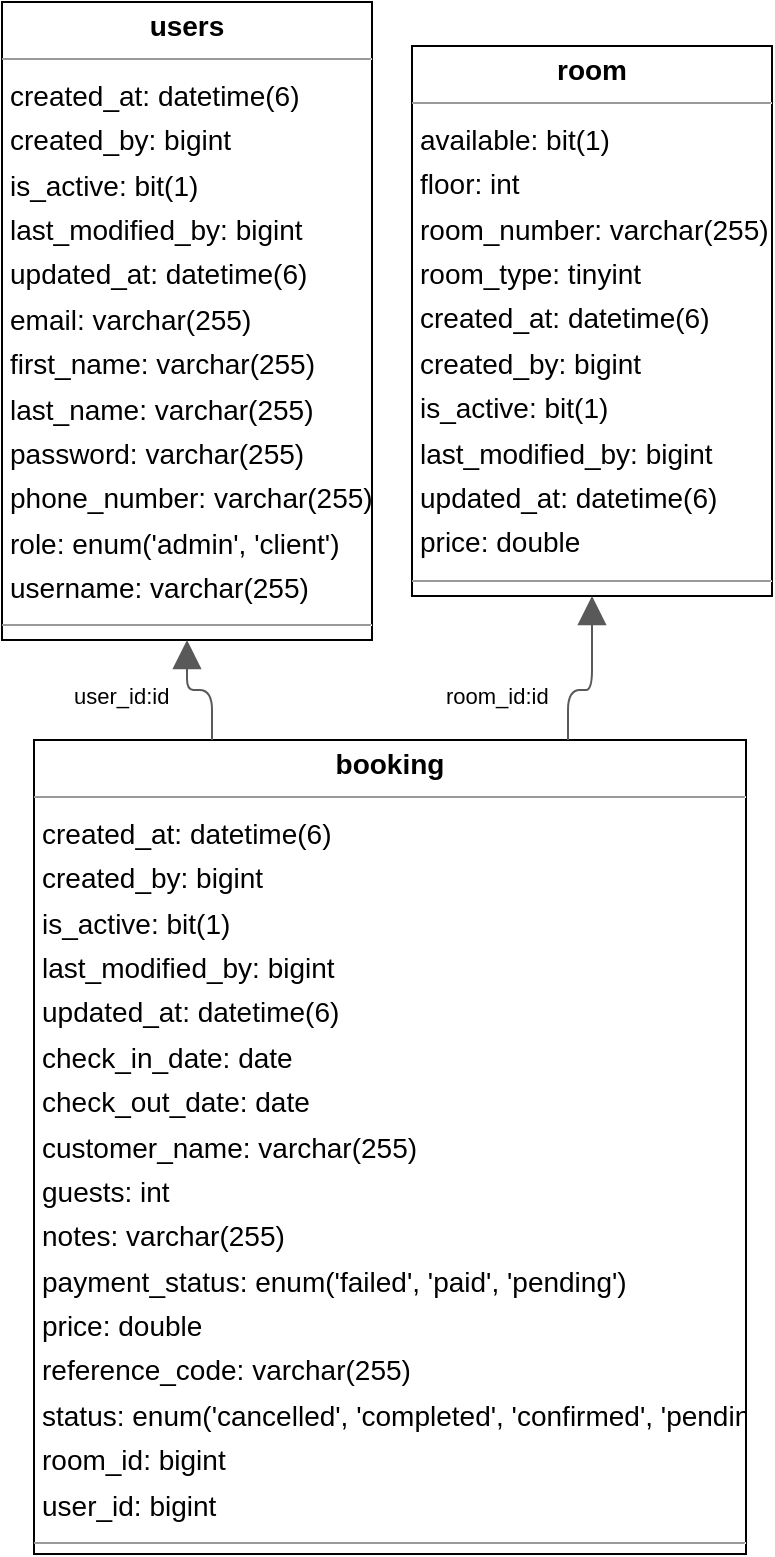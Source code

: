 <mxGraphModel dx="0" dy="0" grid="1" gridSize="10" guides="1" tooltips="1" connect="1" arrows="1" fold="1" page="0" pageScale="1" background="none" math="0" shadow="0">
  <root>
    <mxCell id="0" />
    <mxCell id="1" parent="0" />
    <mxCell id="node0" parent="1" vertex="1" value="&lt;p style=&quot;margin:0px;margin-top:4px;text-align:center;&quot;&gt;&lt;b&gt;booking&lt;/b&gt;&lt;/p&gt;&lt;hr size=&quot;1&quot;/&gt;&lt;p style=&quot;margin:0 0 0 4px;line-height:1.6;&quot;&gt; created_at: datetime(6)&lt;br/&gt; created_by: bigint&lt;br/&gt; is_active: bit(1)&lt;br/&gt; last_modified_by: bigint&lt;br/&gt; updated_at: datetime(6)&lt;br/&gt; check_in_date: date&lt;br/&gt; check_out_date: date&lt;br/&gt; customer_name: varchar(255)&lt;br/&gt; guests: int&lt;br/&gt; notes: varchar(255)&lt;br/&gt; payment_status: enum(&amp;#39;failed&amp;#39;, &amp;#39;paid&amp;#39;, &amp;#39;pending&amp;#39;)&lt;br/&gt; price: double&lt;br/&gt; reference_code: varchar(255)&lt;br/&gt; status: enum(&amp;#39;cancelled&amp;#39;, &amp;#39;completed&amp;#39;, &amp;#39;confirmed&amp;#39;, &amp;#39;pending&amp;#39;)&lt;br/&gt; room_id: bigint&lt;br/&gt; user_id: bigint&lt;/p&gt;&lt;hr size=&quot;1&quot;/&gt;&lt;p style=&quot;margin:0 0 0 4px;line-height:1.6;&quot;&gt; id: bigint&lt;/p&gt;" style="verticalAlign=top;align=left;overflow=fill;fontSize=14;fontFamily=Helvetica;html=1;rounded=0;shadow=0;comic=0;labelBackgroundColor=none;strokeWidth=1;">
      <mxGeometry x="-162" y="165" width="356" height="407" as="geometry" />
    </mxCell>
    <mxCell id="node1" parent="1" vertex="1" value="&lt;p style=&quot;margin:0px;margin-top:4px;text-align:center;&quot;&gt;&lt;b&gt;room&lt;/b&gt;&lt;/p&gt;&lt;hr size=&quot;1&quot;/&gt;&lt;p style=&quot;margin:0 0 0 4px;line-height:1.6;&quot;&gt; available: bit(1)&lt;br/&gt; floor: int&lt;br/&gt; room_number: varchar(255)&lt;br/&gt; room_type: tinyint&lt;br/&gt; created_at: datetime(6)&lt;br/&gt; created_by: bigint&lt;br/&gt; is_active: bit(1)&lt;br/&gt; last_modified_by: bigint&lt;br/&gt; updated_at: datetime(6)&lt;br/&gt; price: double&lt;/p&gt;&lt;hr size=&quot;1&quot;/&gt;&lt;p style=&quot;margin:0 0 0 4px;line-height:1.6;&quot;&gt; id: bigint&lt;/p&gt;" style="verticalAlign=top;align=left;overflow=fill;fontSize=14;fontFamily=Helvetica;html=1;rounded=0;shadow=0;comic=0;labelBackgroundColor=none;strokeWidth=1;">
      <mxGeometry x="27" y="-182" width="180" height="275" as="geometry" />
    </mxCell>
    <mxCell id="node2" parent="1" vertex="1" value="&lt;p style=&quot;margin:0px;margin-top:4px;text-align:center;&quot;&gt;&lt;b&gt;users&lt;/b&gt;&lt;/p&gt;&lt;hr size=&quot;1&quot;/&gt;&lt;p style=&quot;margin:0 0 0 4px;line-height:1.6;&quot;&gt; created_at: datetime(6)&lt;br/&gt; created_by: bigint&lt;br/&gt; is_active: bit(1)&lt;br/&gt; last_modified_by: bigint&lt;br/&gt; updated_at: datetime(6)&lt;br/&gt; email: varchar(255)&lt;br/&gt; first_name: varchar(255)&lt;br/&gt; last_name: varchar(255)&lt;br/&gt; password: varchar(255)&lt;br/&gt; phone_number: varchar(255)&lt;br/&gt; role: enum(&amp;#39;admin&amp;#39;, &amp;#39;client&amp;#39;)&lt;br/&gt; username: varchar(255)&lt;/p&gt;&lt;hr size=&quot;1&quot;/&gt;&lt;p style=&quot;margin:0 0 0 4px;line-height:1.6;&quot;&gt; id: bigint&lt;/p&gt;" style="verticalAlign=top;align=left;overflow=fill;fontSize=14;fontFamily=Helvetica;html=1;rounded=0;shadow=0;comic=0;labelBackgroundColor=none;strokeWidth=1;">
      <mxGeometry x="-178" y="-204" width="185" height="319" as="geometry" />
    </mxCell>
    <mxCell id="edge0" edge="1" value="" parent="1" source="node0" target="node1" style="html=1;rounded=1;edgeStyle=orthogonalEdgeStyle;dashed=0;startArrow=none;endArrow=block;endSize=12;strokeColor=#595959;exitX=0.750;exitY=0.000;exitDx=0;exitDy=0;entryX=0.500;entryY=1.000;entryDx=0;entryDy=0;">
      <mxGeometry width="50" height="50" relative="1" as="geometry">
        <Array as="points">
          <mxPoint x="105" y="140" />
          <mxPoint x="117" y="140" />
        </Array>
      </mxGeometry>
    </mxCell>
    <mxCell id="label2" parent="edge0" vertex="1" connectable="0" value="room_id:id" style="edgeLabel;resizable=0;html=1;align=left;verticalAlign=top;strokeColor=default;">
      <mxGeometry x="42" y="130" as="geometry" />
    </mxCell>
    <mxCell id="edge1" edge="1" value="" parent="1" source="node0" target="node2" style="html=1;rounded=1;edgeStyle=orthogonalEdgeStyle;dashed=0;startArrow=none;endArrow=block;endSize=12;strokeColor=#595959;exitX=0.250;exitY=0.000;exitDx=0;exitDy=0;entryX=0.500;entryY=1.000;entryDx=0;entryDy=0;">
      <mxGeometry width="50" height="50" relative="1" as="geometry">
        <Array as="points">
          <mxPoint x="-73" y="140" />
          <mxPoint x="-85" y="140" />
        </Array>
      </mxGeometry>
    </mxCell>
    <mxCell id="label8" parent="edge1" vertex="1" connectable="0" value="user_id:id" style="edgeLabel;resizable=0;html=1;align=left;verticalAlign=top;strokeColor=default;">
      <mxGeometry x="-144" y="130" as="geometry" />
    </mxCell>
  </root>
</mxGraphModel>